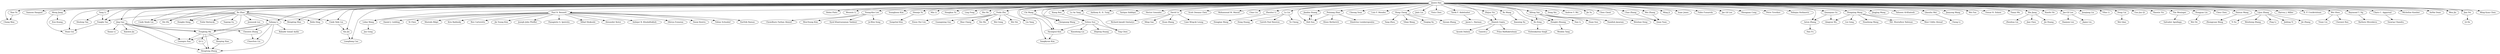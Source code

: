 strict digraph G{
"Jiawei Han" -> "Chang Wan"
"Jiawei Han" -> "Samson Hauguel"
"Jiawei Han" -> "Cindy Xinde Lin"
"Jiawei Han" -> "Lidan Wang"
"Jiawei Han" -> "Huan Gui"
"Jiawei Han" -> "Helen Pinto"
"Jiawei Han" -> "Wenmin Li"
"Jiawei Han" -> "Huan Gui"
"Jiawei Han" -> "Young-Koo Lee"
"Jiawei Han" -> "Younghoon Kim"
"Jiawei Han" -> "Xiao Yu"
"Jiawei Han" -> "Hwanjo Yu"
"Jiawei Han" -> "Min Li"
"Jiawei Han" -> "Hongkun Yu"
"Jiawei Han" -> "Fenglong Ma"
"Jiawei Han" -> "Liangliang Cao"
"Jiawei Han" -> "Ling Feng"
"Jiawei Han" -> "Bin He"
"Jiawei Han" -> "Feida Zhu"
"Jiawei Han" -> "Xiang Ren"
"Feida Zhu" -> "Guangming Guo"
"Jiawei Han" -> "Anthony K. H. Tung"
"Jiawei Han" -> "Tarique Siddiqui"
"Jiawei Han" -> "Hector Gonzalez"
"Jiawei Han" -> "David Lo"
"Jiawei Han" -> "Hyungsul Kim"
"Jiawei Han" -> "Scott Deeann Chen"
"Jiawei Han" -> "Mohammad M. Masud"
"Jiawei Han" -> "Chao Liu"
"Jiawei Han" -> "Zhenhui Li"
"Jiawei Han" -> "Hector Gonzalez"
"Jiawei Han" -> "Lu Liu"
"Jiawei Han" -> "Jianbin Huang"
"Jiawei Han" -> "Shi Zhi"
"Jiawei Han" -> "Cheong Youn"
"Jiawei Han" -> "Luiz F. Mendes"
"Jiawei Han" -> "Chenguang Wang"
"Jiawei Han" -> "Heli Sun"
"Jiawei Han" -> "Hong Cheng"
"Hyungsul Kim" -> "Sangkyum Kim"
"Jiawei Han" -> "Chi Wang"
"Jiawei Han" -> "Jialu Liu"
"Jiawei Han" -> "Yang Li"
"Yang Li" -> "Fangbo Tao"
"Fangbo Tao" -> "Huan Gui"
"Jiawei Han" -> "Hongbo Deng"
"Jiawei Han" -> "Yixin Chen"
"Jiawei Han" -> "Peixiang Zhao"
"Jiawei Han" -> "Tarek F. Abdelzaher"
"Jiawei Han" -> "Zhijun Yin"
"Jiawei Han" -> "Ke Wang"
"Jiawei Han" -> "Bo Zong"
"Jiawei Han" -> "Dong Xin"
"Jiawei Han" -> "Bo Zhao"
"Jiawei Han" -> "Yaliang Li"
"Jiawei Han" -> "Andrew Y. Wu"
"Jiawei Han" -> "Jie Yu"
"Jiawei Han" -> "Chen Chent"
"Jiawei Han" -> "Quan Yuan"
"Jiawei Han" -> "Xin Jin"
"Jiawei Han" -> "Ming Ji"
"Jiawei Han" -> "Isaac Jones"
"Jiawei Han" -> "Yizhou Sun"
"Jiawei Han" -> "Fabio Fumarola"
"Yizhou Sun" -> "Ting Chen"
"Jianbin Huang" -> "Heli Sun"
"Bo Zhao" -> "Yupeng Gu"
"Jiawei Han" -> "Cindy Xide Lin"
"Jiawei Han" -> "Mengting Wan"
"Jiawei Han" -> "Jae Gil Lee"
"Jiawei Han" -> "Shengnan Cong"
"Jiawei Han" -> "Petre Tzvetkov"
"Jiawei Han" -> "Nebojsa Stefanovic"
"Jiawei Han" -> "Aston Zhang"
"Jiawei Han" -> "Paul N. Bennett"
"Fenglong Ma" -> "Hengtong Zhang"
"Peixiang Zhao" -> "Heli Sun"
"Paul N. Bennett" -> "Alexander Kotov"
"Jiawei Han" -> "Hongning Wang"
"Jiawei Han" -> "Hwanjo Yu"
"Jiawei Han" -> "Jingjing Wang"
"Jiawei Han" -> "Tahseen Al-Khateeb"
"Jiawei Han" -> "Qiaozhu Mei"
"Jiawei Han" -> "Jianyong Wang"
"Jiawei Han" -> "Jianyong Wang"
"Yaliang Li" -> "Chenwei Zhang"
"Jiawei Han" -> "Honglei Zhuang"
"Jiawei Han" -> "Bolin Ding"
"Jiawei Han" -> "Wei Fan"
"Jiawei Han" -> "Fangbo Tao"
"Bo Zhao" -> "Yaliang Li"
"Jiawei Han" -> "Osmar R. Zaïane"
"Lu Liu" -> "Hong Huang"
"Jiawei Han" -> "Manish Gupta"
"Yaliang Li" -> "Hengtong Zhang"
"Jiawei Han" -> "Tianyi Wu"
"Honglei Zhuang" -> "Wenbin Tang"
"Jiawei Han" -> "Meng Jiang"
"Meng Jiang" -> "Kun Kuang"
"Jiawei Han" -> "Sangkyum Kim"
"Jiawei Han" -> "Bin Jiang"
"Bin Jiang" -> "Zhenhua Lin"
"Jiawei Han" -> "Xiaofei He"
"Jiawei Han" -> "Huan Gui"
"Jiawei Han" -> "Jae-Gil Lee"
"Jiawei Han" -> "Junqiang Liu"
"Jiawei Han" -> "Lu An Tang"
"Aston Zhang" -> "Hao Fu"
"Jiawei Han" -> "Yifan Li"
"Jiawei Han" -> "Deng Cai"
"Jiawei Han" -> "Ming Ji"
"Jiawei Han" -> "Guo Jun Qi"
"Lu Liu" -> "Gareth Paul Beeston"
"Jiawei Han" -> "Xiaoxin Yin"
"Jiawei Han" -> "Tim Weninger"
"Bo Zhao" -> "Cindy Xinde Lin"
"Tim Weninger" -> "Salvador Aguiñaga"
"Jiawei Han" -> "Quanquan Gu"
"Quanquan Gu" -> "Qingyun Wu"
"Jiawei Han" -> "Hongyan Liu"
"Jiawei Han" -> "Hwanjo Yu"
"Jiawei Han" -> "Chao Zhang"
"Jiawei Han" -> "Chen Chen"
"Bo Zhao" -> "Fangbo Tao"
"Yang Li" -> "Shulong Tan"
"Jiawei Han" -> "Haixun Wang"
"Jiawei Han" -> "Wei Zhang"
"Haixun Wang" -> "Zhongyuan Wang"
"Jiawei Han" -> "Xifeng Yan"
"Jiawei Han" -> "Lijun Zhang"
"Lijun Zhang" -> "Jie Zhang"
"Qiaozhu Mei" -> "Cheng Li"
"Jiawei Han" -> "Ming Ji"
"Young-Koo Lee" -> "Chowdhury Farhan Ahmed"
"Feida Zhu" -> "Biao Chang"
"Bo Zhao" -> "Bolin Ding"
"Xifeng Yan" -> "Nan Li"
"Peixiang Zhao" -> "Klaus Berberich"
"Paul N. Bennett" -> "Ashiqur R. KhudaBukhsh"
"Paul N. Bennett" -> "Dhivya Eswaran"
"Hongning Wang" -> "Lin Gong"
"Bo Zhao" -> "Fenglong Ma"
"David Lo" -> "Richard Jayadi Oentaryo"
"Yizhou Sun" -> "Xiaozhong Liu"
"Hong Cheng" -> "Yang Zhou"
"Jiawei Han" -> "Harvey J. Miller"
"Feida Zhu" -> "Xin Mu"
"Xifeng Yan" -> "Bo Zong"
"Lijun Zhang" -> "Yi Xu"
"Jiawei Han" -> "K. P. Unnikrishnan"
"Cindy Xide Lin" -> "Xin Jin"
"Xin Jin" -> "Liangliang Cao"
"Feida Zhu" -> "Wei Gong"
"Jiawei Han" -> "Wei Shen"
"Lijun Zhang" -> "Weizhong Zhang"
"David Lo" -> "Ming Gao"
"Manish Gupta" -> "Ayushi Dalmia"
"Bo Zong" -> "Vishwakarma Singh"
"Meng Jiang" -> "Huan Gui"
"Yaliang Li" -> "Bahadir Ismail Aydin"
"Jiawei Han" -> "Raymond T. Ng"
"Raymond T. Ng" -> "Barbora Micenkova"
"Chi Wang" -> "Chenguang Wang"
"Bo Zhao" -> "Hongbo Deng"
"Paul N. Bennett" -> "Danai Koutra"
"Feida Zhu" -> "Xin Mu"
"Jiawei Han" -> "Charu C. Aggarwal"
"Paul N. Bennett" -> "Tobias Schnabel"
"Paul N. Bennett" -> "Karthik Raman"
"Wei Zhang" -> "Quan Yuan"
"Jiawei Han" -> "Micheline Kamber"
"Jiawei Han" -> "Jing Gao"
"Jing Gao" -> "Hengtong Zhang"
"Jing Gao" -> "Xiaoyi Li"
"Jing Gao" -> "Guangxu Xun"
"David Lo" -> "Kuan Zhang"
"Fenglong Ma" -> "Houping Xiao"
"Jiawei Han" -> "AnHai Doan"
"Bo Zhao" -> "Cindy Xide Lin"
"Wei Shen" -> "Yinan Liu"
"Bo Zhao" -> "Shi Zhi"
"Paul N. Bennett" -> "Daniel J. Liebling"
"Paul N. Bennett" -> "Xi Chen"
"Jiawei Han" -> "Wen Jin"
"Peixiang Zhao" -> "Dimitrios Lymberopoulos"
"Xifeng Yan" -> "Huan Sun"
"Xifeng Yan" -> "Nandish Jayaram"
"Jiawei Han" -> "Jian Pei"
"Paul N. Bennett" -> "Lidan Wang"
"Bo Zhao" -> "Joonseok Lee"
"Bin Jiang" -> "Jian Chen"
"Quanquan Gu" -> "Aston Zhang"
"Feida Zhu" -> "Wei Xie"
"Lu Liu" -> "Yu Cheng"
"Chi Wang" -> "Hyungsul Kim"
"Chenwei Zhang" -> "Chaochun Liu"
"Bo Zhao" -> "Fedor Borisyuk"
"Xiao Yu" -> "Chang Wan"
"Yaliang Li" -> "Guangxu Xun"
"Jing Gao" -> "Chenwei Zhang"
"Jing Gao" -> "Fenglong Ma"
"Jiawei Han" -> "Ming-Syan Chen"
"Jian Pei" -> "Qi He"
"Hong Cheng" -> "Yihan Wang"
"Paul N. Bennett" -> "Mustafa Bilgic"
"Hongning Wang" -> "Huazheng Wang"
"Paul N. Bennett" -> "Kira Radinsky"
"Feida Zhu" -> "Liu Yang"
"Yaliang Li" -> "Chaochun Liu"
"Bo Zhao" -> "Mengting Wan"
"Manish Gupta" -> "Ganesh J"
"Ke Wang" -> "Xiaoning Xu"
"Chao Zhang" -> "Quan Yuan"
"Young-Koo Lee" -> "Won-Young Kim"
"Manish Gupta" -> "Priya Radhakrishnan"
"Lijun Zhang" -> "Ping Li"
"Paul N. Bennett" -> "Ben Carterette"
"Xiang Ren" -> "Yizhou Sun"
"Fenglong Ma" -> "Qi Li"
"Houping Xiao" -> "Hengtong Zhang"
"Paul N. Bennett" -> "Jin Young Kim"
"Hongning Wang" -> "Qingyun Wu"
"Hongning Wang" -> "Md. Mustafizur Rahman"
"Jing Gao" -> "Xiaowei Jia"
"David Lo" -> "Cane Wing-ki Leung"
"Zhenhui Li" -> "Hongjian Wang"
"Jae-Gil Lee" -> "Haejoon Lee"
"Hongyan Liu" -> "Wei He"
"Charu C. Aggarwal" -> "Swarup Chandra"
"Paul N. Bennett" -> "Joseph John Pfeiffer"
"Fenglong Ma" -> "Guangxu Xun"
"Lidan Wang" -> "Jun Gong"
"Wei Shen" -> "Chenwei Ran"
"Heli Sun" -> "Jianbin Huang"
"Bin Jiang" -> "Jin Huang"
"Deng Cai" -> "Wei Qian"
"Paul N. Bennett" -> "Panagiotis G. Ipeirotis"
"Paul N. Bennett" -> "Milad Shokouhi"
"Zhijun Yin" -> "Manish Gupta"
"Yaliang Li" -> "Fenglong Ma"
"Xifeng Yan" -> "Honglei Zhuang"
"Feida Zhu" -> "Kwan Hui Lim"
"Hwanjo Yu" -> "Sungchul Kim"
"Jae-Gil Lee" -> "Jiajun Liu"
"Yizhou Sun" -> "Hyungsul Kim"
"Hong Cheng" -> "Yinqing Xu"
"Young-Koo Lee" -> "Syed Khairuzzaman Tanbeer"
"Young-Koo Lee" -> "Ju-Won Song"
"Lu An Tang" -> "Ting Chen"
"Hong Cheng" -> "Siyuan Zhang"
"Qi Li" -> "Hengtong Zhang"
"Tarek F. Abdelzaher" -> "Jason L. Harman"
"Hongning Wang" -> "Wasi Uddin Ahmad"
"Yizhou Sun" -> "Zhipeng Huang"
"Xifeng Yan" -> "Weishan Dong"
"Lijun Zhang" -> "Jinfeng Yi"
}